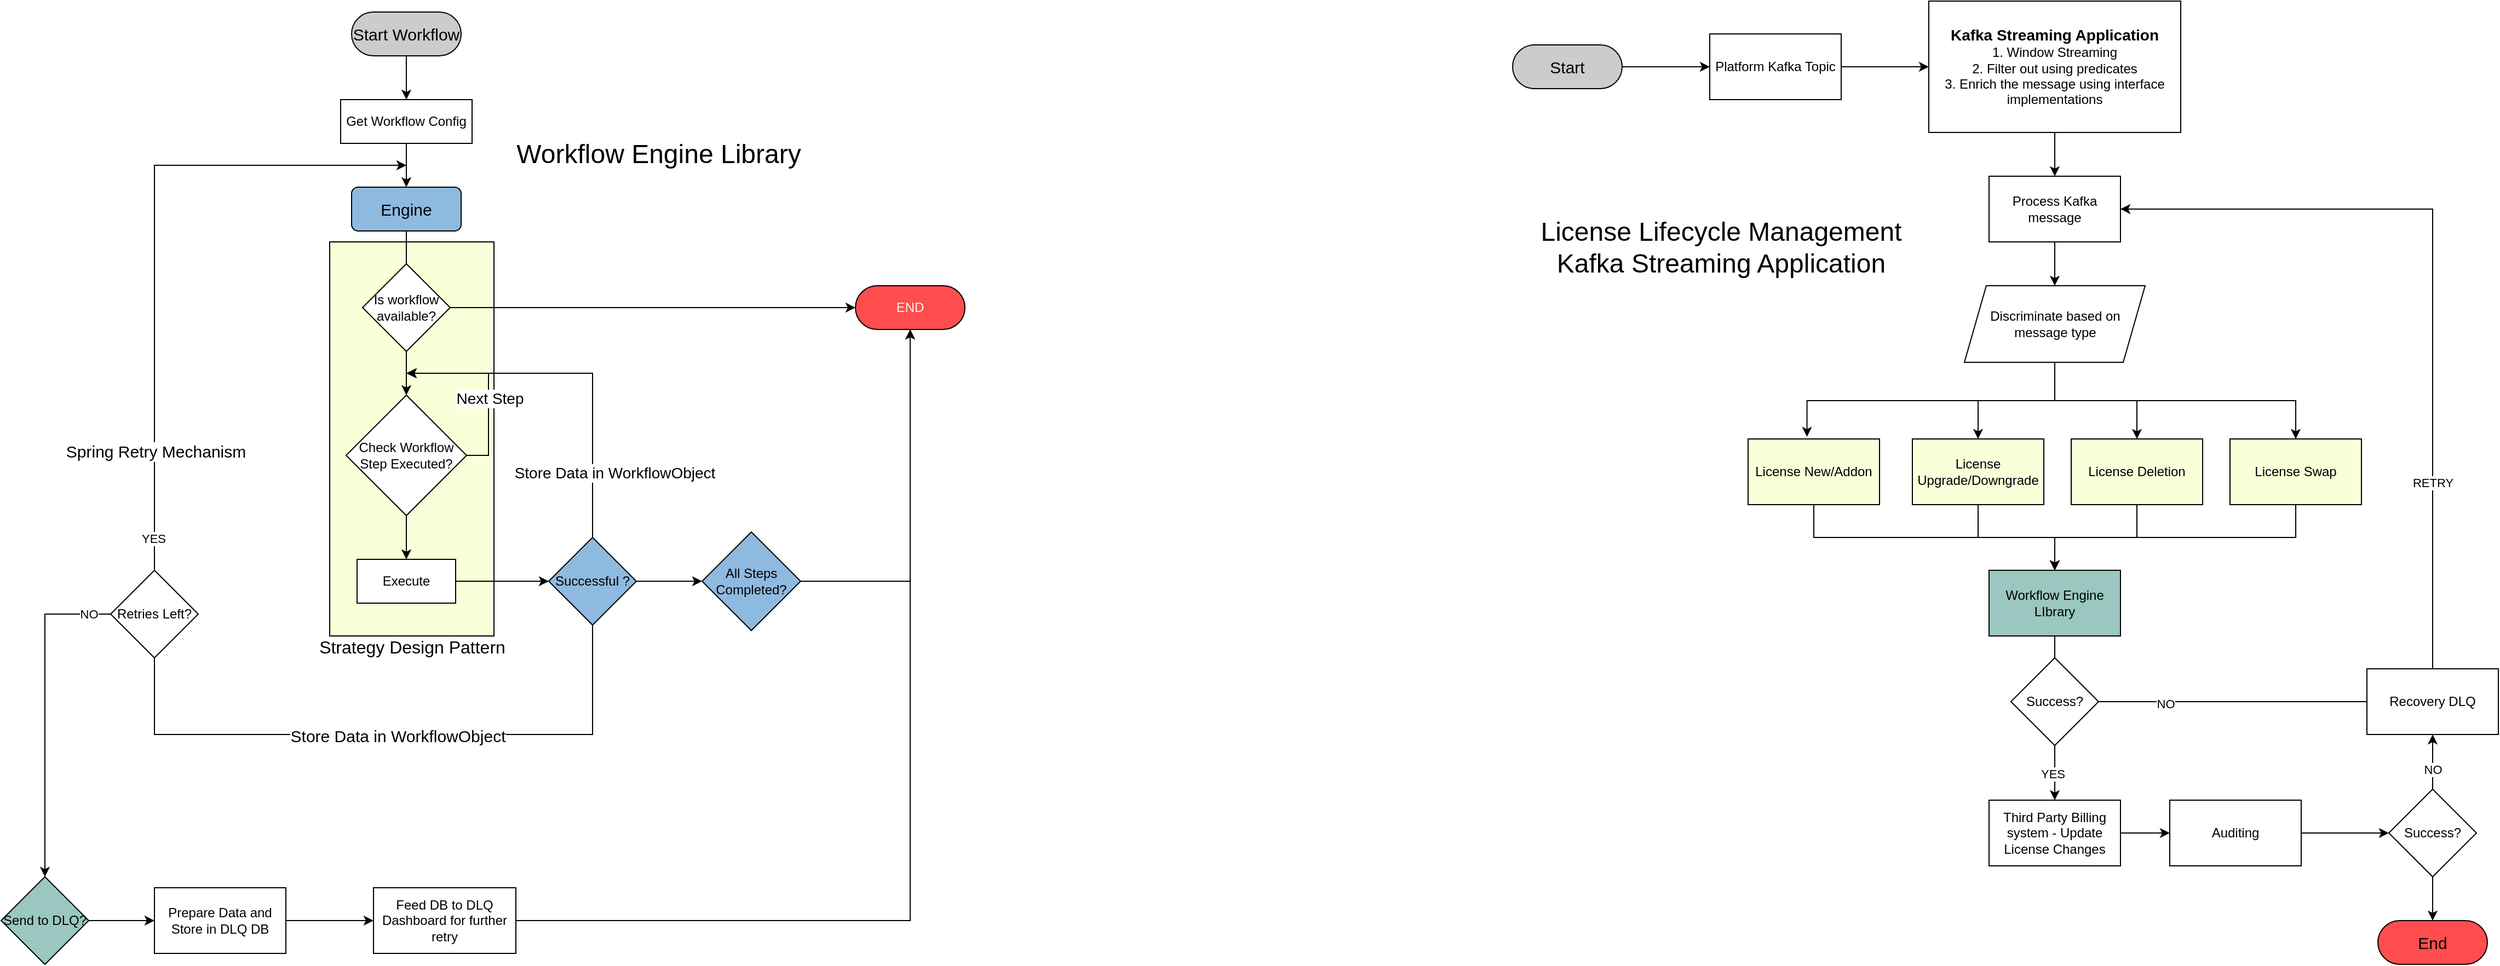<mxfile version="24.4.0" type="github">
  <diagram name="Page-1" id="J73xEGvbeloBa2jMlH-o">
    <mxGraphModel dx="2286" dy="1191" grid="1" gridSize="10" guides="1" tooltips="1" connect="1" arrows="1" fold="1" page="1" pageScale="1" pageWidth="850" pageHeight="1100" math="0" shadow="0">
      <root>
        <mxCell id="0" />
        <mxCell id="1" parent="0" />
        <mxCell id="0GhkC7T9ID0tLAnY2a1P-24" value="" style="rounded=0;whiteSpace=wrap;html=1;fillColor=#FBFFD9;" parent="1" vertex="1">
          <mxGeometry x="300" y="300" width="150" height="360" as="geometry" />
        </mxCell>
        <mxCell id="qgxbI171Fb-kcJdR1tKk-2" style="edgeStyle=orthogonalEdgeStyle;rounded=0;orthogonalLoop=1;jettySize=auto;html=1;" parent="1" source="qgxbI171Fb-kcJdR1tKk-1" edge="1">
          <mxGeometry relative="1" as="geometry">
            <mxPoint x="370" y="350" as="targetPoint" />
          </mxGeometry>
        </mxCell>
        <mxCell id="qgxbI171Fb-kcJdR1tKk-1" value="Engine" style="rounded=1;whiteSpace=wrap;html=1;fillColor=#8FBAE0;fontSize=15;" parent="1" vertex="1">
          <mxGeometry x="320" y="250" width="100" height="40" as="geometry" />
        </mxCell>
        <mxCell id="0GhkC7T9ID0tLAnY2a1P-1" style="edgeStyle=orthogonalEdgeStyle;rounded=0;orthogonalLoop=1;jettySize=auto;html=1;exitX=0.5;exitY=1;exitDx=0;exitDy=0;" parent="1" source="qgxbI171Fb-kcJdR1tKk-3" edge="1">
          <mxGeometry relative="1" as="geometry">
            <mxPoint x="370" y="440" as="targetPoint" />
          </mxGeometry>
        </mxCell>
        <mxCell id="0GhkC7T9ID0tLAnY2a1P-16" style="edgeStyle=orthogonalEdgeStyle;rounded=0;orthogonalLoop=1;jettySize=auto;html=1;exitX=1;exitY=0.5;exitDx=0;exitDy=0;entryX=0;entryY=0.5;entryDx=0;entryDy=0;" parent="1" source="qgxbI171Fb-kcJdR1tKk-3" target="qgxbI171Fb-kcJdR1tKk-9" edge="1">
          <mxGeometry relative="1" as="geometry" />
        </mxCell>
        <mxCell id="qgxbI171Fb-kcJdR1tKk-3" value="Is workflow available?" style="rhombus;whiteSpace=wrap;html=1;" parent="1" vertex="1">
          <mxGeometry x="330" y="320" width="80" height="80" as="geometry" />
        </mxCell>
        <mxCell id="qgxbI171Fb-kcJdR1tKk-5" style="edgeStyle=orthogonalEdgeStyle;rounded=0;orthogonalLoop=1;jettySize=auto;html=1;exitX=0.5;exitY=1;exitDx=0;exitDy=0;entryX=0.5;entryY=0;entryDx=0;entryDy=0;" parent="1" source="qgxbI171Fb-kcJdR1tKk-6" target="qgxbI171Fb-kcJdR1tKk-1" edge="1">
          <mxGeometry relative="1" as="geometry" />
        </mxCell>
        <mxCell id="qgxbI171Fb-kcJdR1tKk-4" value="Start Workflow" style="rounded=1;whiteSpace=wrap;html=1;arcSize=50;fillColor=#CCCCCC;fontSize=15;" parent="1" vertex="1">
          <mxGeometry x="320" y="90" width="100" height="40" as="geometry" />
        </mxCell>
        <mxCell id="qgxbI171Fb-kcJdR1tKk-7" value="" style="edgeStyle=orthogonalEdgeStyle;rounded=0;orthogonalLoop=1;jettySize=auto;html=1;exitX=0.5;exitY=1;exitDx=0;exitDy=0;entryX=0.5;entryY=0;entryDx=0;entryDy=0;" parent="1" source="qgxbI171Fb-kcJdR1tKk-4" target="qgxbI171Fb-kcJdR1tKk-6" edge="1">
          <mxGeometry relative="1" as="geometry">
            <mxPoint x="370" y="130" as="sourcePoint" />
            <mxPoint x="370" y="270" as="targetPoint" />
          </mxGeometry>
        </mxCell>
        <mxCell id="qgxbI171Fb-kcJdR1tKk-6" value="Get Workflow Config" style="rounded=0;whiteSpace=wrap;html=1;" parent="1" vertex="1">
          <mxGeometry x="310" y="170" width="120" height="40" as="geometry" />
        </mxCell>
        <mxCell id="qgxbI171Fb-kcJdR1tKk-9" value="END" style="rounded=1;whiteSpace=wrap;html=1;arcSize=50;fillColor=#FF4D4D;fontColor=#f3f1f1;" parent="1" vertex="1">
          <mxGeometry x="780" y="340" width="100" height="40" as="geometry" />
        </mxCell>
        <mxCell id="0GhkC7T9ID0tLAnY2a1P-7" value="" style="edgeStyle=orthogonalEdgeStyle;rounded=0;orthogonalLoop=1;jettySize=auto;html=1;" parent="1" source="0GhkC7T9ID0tLAnY2a1P-3" target="0GhkC7T9ID0tLAnY2a1P-6" edge="1">
          <mxGeometry relative="1" as="geometry" />
        </mxCell>
        <mxCell id="0GhkC7T9ID0tLAnY2a1P-8" style="edgeStyle=orthogonalEdgeStyle;rounded=0;orthogonalLoop=1;jettySize=auto;html=1;exitX=1;exitY=0.5;exitDx=0;exitDy=0;" parent="1" source="0GhkC7T9ID0tLAnY2a1P-3" edge="1">
          <mxGeometry relative="1" as="geometry">
            <mxPoint x="370" y="420" as="targetPoint" />
          </mxGeometry>
        </mxCell>
        <mxCell id="0GhkC7T9ID0tLAnY2a1P-9" value="Next Step" style="edgeLabel;html=1;align=center;verticalAlign=middle;resizable=0;points=[];fontSize=14;" parent="0GhkC7T9ID0tLAnY2a1P-8" vertex="1" connectable="0">
          <mxGeometry x="-0.148" y="-1" relative="1" as="geometry">
            <mxPoint as="offset" />
          </mxGeometry>
        </mxCell>
        <mxCell id="0GhkC7T9ID0tLAnY2a1P-3" value="Check Workflow Step Executed?" style="rhombus;whiteSpace=wrap;html=1;" parent="1" vertex="1">
          <mxGeometry x="315" y="440" width="110" height="110" as="geometry" />
        </mxCell>
        <mxCell id="0GhkC7T9ID0tLAnY2a1P-12" value="" style="edgeStyle=orthogonalEdgeStyle;rounded=0;orthogonalLoop=1;jettySize=auto;html=1;" parent="1" source="0GhkC7T9ID0tLAnY2a1P-6" target="0GhkC7T9ID0tLAnY2a1P-11" edge="1">
          <mxGeometry relative="1" as="geometry" />
        </mxCell>
        <mxCell id="0GhkC7T9ID0tLAnY2a1P-6" value="Execute" style="whiteSpace=wrap;html=1;" parent="1" vertex="1">
          <mxGeometry x="325" y="590" width="90" height="40" as="geometry" />
        </mxCell>
        <mxCell id="0GhkC7T9ID0tLAnY2a1P-13" style="edgeStyle=orthogonalEdgeStyle;rounded=0;orthogonalLoop=1;jettySize=auto;html=1;exitX=0.5;exitY=0;exitDx=0;exitDy=0;" parent="1" source="0GhkC7T9ID0tLAnY2a1P-11" edge="1">
          <mxGeometry relative="1" as="geometry">
            <mxPoint x="370" y="420" as="targetPoint" />
            <Array as="points">
              <mxPoint x="540" y="420" />
              <mxPoint x="501" y="420" />
            </Array>
          </mxGeometry>
        </mxCell>
        <mxCell id="0GhkC7T9ID0tLAnY2a1P-20" value="Store Data in WorkflowObject" style="edgeLabel;html=1;align=center;verticalAlign=middle;resizable=0;points=[];fontSize=14;" parent="0GhkC7T9ID0tLAnY2a1P-13" vertex="1" connectable="0">
          <mxGeometry x="-0.466" y="-2" relative="1" as="geometry">
            <mxPoint x="18" y="26" as="offset" />
          </mxGeometry>
        </mxCell>
        <mxCell id="0GhkC7T9ID0tLAnY2a1P-15" value="" style="edgeStyle=orthogonalEdgeStyle;rounded=0;orthogonalLoop=1;jettySize=auto;html=1;" parent="1" source="0GhkC7T9ID0tLAnY2a1P-11" target="0GhkC7T9ID0tLAnY2a1P-14" edge="1">
          <mxGeometry relative="1" as="geometry" />
        </mxCell>
        <mxCell id="0GhkC7T9ID0tLAnY2a1P-18" style="edgeStyle=orthogonalEdgeStyle;rounded=0;orthogonalLoop=1;jettySize=auto;html=1;exitX=0.5;exitY=1;exitDx=0;exitDy=0;" parent="1" source="0GhkC7T9ID0tLAnY2a1P-11" edge="1">
          <mxGeometry relative="1" as="geometry">
            <mxPoint x="370" y="230" as="targetPoint" />
            <Array as="points">
              <mxPoint x="540" y="750" />
              <mxPoint x="140" y="750" />
              <mxPoint x="140" y="230" />
            </Array>
          </mxGeometry>
        </mxCell>
        <mxCell id="0GhkC7T9ID0tLAnY2a1P-19" value="Spring Retry Mechanism" style="edgeLabel;html=1;align=center;verticalAlign=middle;resizable=0;points=[];fontSize=15;" parent="0GhkC7T9ID0tLAnY2a1P-18" vertex="1" connectable="0">
          <mxGeometry x="0.215" y="-1" relative="1" as="geometry">
            <mxPoint as="offset" />
          </mxGeometry>
        </mxCell>
        <mxCell id="0GhkC7T9ID0tLAnY2a1P-31" value="YES" style="edgeLabel;html=1;align=center;verticalAlign=middle;resizable=0;points=[];" parent="0GhkC7T9ID0tLAnY2a1P-18" vertex="1" connectable="0">
          <mxGeometry x="0.086" y="1" relative="1" as="geometry">
            <mxPoint as="offset" />
          </mxGeometry>
        </mxCell>
        <mxCell id="0GhkC7T9ID0tLAnY2a1P-11" value="Successful ?" style="rhombus;whiteSpace=wrap;html=1;fillColor=#8FBAE0;" parent="1" vertex="1">
          <mxGeometry x="500" y="570" width="80" height="80" as="geometry" />
        </mxCell>
        <mxCell id="0GhkC7T9ID0tLAnY2a1P-22" style="edgeStyle=orthogonalEdgeStyle;rounded=0;orthogonalLoop=1;jettySize=auto;html=1;exitX=1;exitY=0.5;exitDx=0;exitDy=0;entryX=0.5;entryY=1;entryDx=0;entryDy=0;" parent="1" source="0GhkC7T9ID0tLAnY2a1P-14" target="qgxbI171Fb-kcJdR1tKk-9" edge="1">
          <mxGeometry relative="1" as="geometry" />
        </mxCell>
        <mxCell id="0GhkC7T9ID0tLAnY2a1P-14" value="All Steps Completed?" style="rhombus;whiteSpace=wrap;html=1;fillColor=#8FBAE0;" parent="1" vertex="1">
          <mxGeometry x="640" y="565" width="90" height="90" as="geometry" />
        </mxCell>
        <mxCell id="0GhkC7T9ID0tLAnY2a1P-21" value="Store Data in WorkflowObject" style="edgeLabel;html=1;align=center;verticalAlign=middle;resizable=0;points=[];fontSize=15;" parent="1" vertex="1" connectable="0">
          <mxGeometry x="350.004" y="749.998" as="geometry">
            <mxPoint x="12" y="1" as="offset" />
          </mxGeometry>
        </mxCell>
        <mxCell id="0GhkC7T9ID0tLAnY2a1P-26" value="Strategy Design Pattern" style="text;html=1;align=center;verticalAlign=middle;resizable=0;points=[];autosize=1;strokeColor=none;fillColor=none;fontSize=16;" parent="1" vertex="1">
          <mxGeometry x="280" y="655" width="190" height="30" as="geometry" />
        </mxCell>
        <mxCell id="0GhkC7T9ID0tLAnY2a1P-34" value="" style="edgeStyle=orthogonalEdgeStyle;rounded=0;orthogonalLoop=1;jettySize=auto;html=1;" parent="1" source="0GhkC7T9ID0tLAnY2a1P-30" target="0GhkC7T9ID0tLAnY2a1P-33" edge="1">
          <mxGeometry relative="1" as="geometry" />
        </mxCell>
        <mxCell id="0GhkC7T9ID0tLAnY2a1P-36" value="NO" style="edgeLabel;html=1;align=center;verticalAlign=middle;resizable=0;points=[];" parent="0GhkC7T9ID0tLAnY2a1P-34" vertex="1" connectable="0">
          <mxGeometry x="-0.685" y="3" relative="1" as="geometry">
            <mxPoint x="27" y="-3" as="offset" />
          </mxGeometry>
        </mxCell>
        <mxCell id="0GhkC7T9ID0tLAnY2a1P-30" value="Retries Left?" style="rhombus;whiteSpace=wrap;html=1;" parent="1" vertex="1">
          <mxGeometry x="100" y="600" width="80" height="80" as="geometry" />
        </mxCell>
        <mxCell id="0GhkC7T9ID0tLAnY2a1P-38" value="" style="edgeStyle=orthogonalEdgeStyle;rounded=0;orthogonalLoop=1;jettySize=auto;html=1;" parent="1" source="0GhkC7T9ID0tLAnY2a1P-33" target="0GhkC7T9ID0tLAnY2a1P-37" edge="1">
          <mxGeometry relative="1" as="geometry" />
        </mxCell>
        <mxCell id="0GhkC7T9ID0tLAnY2a1P-33" value="Send to DLQ?" style="rhombus;whiteSpace=wrap;html=1;fillColor=#9AC7BF;" parent="1" vertex="1">
          <mxGeometry y="880" width="80" height="80" as="geometry" />
        </mxCell>
        <mxCell id="0GhkC7T9ID0tLAnY2a1P-40" value="" style="edgeStyle=orthogonalEdgeStyle;rounded=0;orthogonalLoop=1;jettySize=auto;html=1;" parent="1" source="0GhkC7T9ID0tLAnY2a1P-37" target="0GhkC7T9ID0tLAnY2a1P-39" edge="1">
          <mxGeometry relative="1" as="geometry" />
        </mxCell>
        <mxCell id="0GhkC7T9ID0tLAnY2a1P-37" value="Prepare Data and Store in DLQ DB" style="whiteSpace=wrap;html=1;" parent="1" vertex="1">
          <mxGeometry x="140" y="890" width="120" height="60" as="geometry" />
        </mxCell>
        <mxCell id="0GhkC7T9ID0tLAnY2a1P-41" style="edgeStyle=orthogonalEdgeStyle;rounded=0;orthogonalLoop=1;jettySize=auto;html=1;exitX=1;exitY=0.5;exitDx=0;exitDy=0;entryX=0.5;entryY=1;entryDx=0;entryDy=0;" parent="1" source="0GhkC7T9ID0tLAnY2a1P-39" target="qgxbI171Fb-kcJdR1tKk-9" edge="1">
          <mxGeometry relative="1" as="geometry" />
        </mxCell>
        <mxCell id="0GhkC7T9ID0tLAnY2a1P-39" value="Feed DB to DLQ Dashboard for further retry" style="whiteSpace=wrap;html=1;" parent="1" vertex="1">
          <mxGeometry x="340" y="890" width="130" height="60" as="geometry" />
        </mxCell>
        <mxCell id="SzXvujYz9sRse_-V-6nx-1" value="&lt;font style=&quot;font-size: 24px;&quot;&gt;Workflow Engine Library&lt;/font&gt;" style="text;html=1;align=center;verticalAlign=middle;resizable=0;points=[];autosize=1;strokeColor=none;fillColor=none;" vertex="1" parent="1">
          <mxGeometry x="460" y="200" width="280" height="40" as="geometry" />
        </mxCell>
        <mxCell id="SzXvujYz9sRse_-V-6nx-6" style="edgeStyle=orthogonalEdgeStyle;rounded=0;orthogonalLoop=1;jettySize=auto;html=1;exitX=1;exitY=0.5;exitDx=0;exitDy=0;" edge="1" parent="1" source="SzXvujYz9sRse_-V-6nx-2" target="SzXvujYz9sRse_-V-6nx-5">
          <mxGeometry relative="1" as="geometry" />
        </mxCell>
        <mxCell id="SzXvujYz9sRse_-V-6nx-2" value="Start" style="rounded=1;whiteSpace=wrap;html=1;arcSize=50;fillColor=#CCCCCC;fontSize=15;" vertex="1" parent="1">
          <mxGeometry x="1380" y="120" width="100" height="40" as="geometry" />
        </mxCell>
        <mxCell id="SzXvujYz9sRse_-V-6nx-8" value="" style="edgeStyle=orthogonalEdgeStyle;rounded=0;orthogonalLoop=1;jettySize=auto;html=1;" edge="1" parent="1" source="SzXvujYz9sRse_-V-6nx-5" target="SzXvujYz9sRse_-V-6nx-7">
          <mxGeometry relative="1" as="geometry" />
        </mxCell>
        <mxCell id="SzXvujYz9sRse_-V-6nx-5" value="Platform Kafka Topic" style="rounded=0;whiteSpace=wrap;html=1;" vertex="1" parent="1">
          <mxGeometry x="1560" y="110" width="120" height="60" as="geometry" />
        </mxCell>
        <mxCell id="SzXvujYz9sRse_-V-6nx-10" value="" style="edgeStyle=orthogonalEdgeStyle;rounded=0;orthogonalLoop=1;jettySize=auto;html=1;" edge="1" parent="1" source="SzXvujYz9sRse_-V-6nx-7" target="SzXvujYz9sRse_-V-6nx-9">
          <mxGeometry relative="1" as="geometry" />
        </mxCell>
        <mxCell id="SzXvujYz9sRse_-V-6nx-7" value="&lt;b&gt;&lt;font style=&quot;font-size: 14px;&quot;&gt;Kafka Streaming Application&lt;/font&gt;&lt;/b&gt;&lt;div&gt;1. Window Streaming&lt;/div&gt;&lt;div&gt;2. Filter out using predicates&lt;/div&gt;&lt;div&gt;3. Enrich the message using interface implementations&lt;/div&gt;" style="whiteSpace=wrap;html=1;rounded=0;" vertex="1" parent="1">
          <mxGeometry x="1760" y="80" width="230" height="120" as="geometry" />
        </mxCell>
        <mxCell id="SzXvujYz9sRse_-V-6nx-12" value="" style="edgeStyle=orthogonalEdgeStyle;rounded=0;orthogonalLoop=1;jettySize=auto;html=1;" edge="1" parent="1" source="SzXvujYz9sRse_-V-6nx-9" target="SzXvujYz9sRse_-V-6nx-11">
          <mxGeometry relative="1" as="geometry" />
        </mxCell>
        <mxCell id="SzXvujYz9sRse_-V-6nx-9" value="Process Kafka message" style="whiteSpace=wrap;html=1;rounded=0;" vertex="1" parent="1">
          <mxGeometry x="1815" y="240" width="120" height="60" as="geometry" />
        </mxCell>
        <mxCell id="SzXvujYz9sRse_-V-6nx-13" style="edgeStyle=orthogonalEdgeStyle;rounded=0;orthogonalLoop=1;jettySize=auto;html=1;exitX=0.5;exitY=1;exitDx=0;exitDy=0;entryX=0.448;entryY=-0.033;entryDx=0;entryDy=0;entryPerimeter=0;" edge="1" parent="1" source="SzXvujYz9sRse_-V-6nx-11" target="SzXvujYz9sRse_-V-6nx-14">
          <mxGeometry relative="1" as="geometry">
            <mxPoint x="1580" y="480" as="targetPoint" />
          </mxGeometry>
        </mxCell>
        <mxCell id="SzXvujYz9sRse_-V-6nx-18" style="edgeStyle=orthogonalEdgeStyle;rounded=0;orthogonalLoop=1;jettySize=auto;html=1;exitX=0.5;exitY=1;exitDx=0;exitDy=0;entryX=0.5;entryY=0;entryDx=0;entryDy=0;" edge="1" parent="1" source="SzXvujYz9sRse_-V-6nx-11" target="SzXvujYz9sRse_-V-6nx-15">
          <mxGeometry relative="1" as="geometry" />
        </mxCell>
        <mxCell id="SzXvujYz9sRse_-V-6nx-19" style="edgeStyle=orthogonalEdgeStyle;rounded=0;orthogonalLoop=1;jettySize=auto;html=1;exitX=0.5;exitY=1;exitDx=0;exitDy=0;entryX=0.5;entryY=0;entryDx=0;entryDy=0;" edge="1" parent="1" source="SzXvujYz9sRse_-V-6nx-11" target="SzXvujYz9sRse_-V-6nx-16">
          <mxGeometry relative="1" as="geometry" />
        </mxCell>
        <mxCell id="SzXvujYz9sRse_-V-6nx-20" style="edgeStyle=orthogonalEdgeStyle;rounded=0;orthogonalLoop=1;jettySize=auto;html=1;exitX=0.5;exitY=1;exitDx=0;exitDy=0;entryX=0.5;entryY=0;entryDx=0;entryDy=0;" edge="1" parent="1" source="SzXvujYz9sRse_-V-6nx-11" target="SzXvujYz9sRse_-V-6nx-17">
          <mxGeometry relative="1" as="geometry" />
        </mxCell>
        <mxCell id="SzXvujYz9sRse_-V-6nx-11" value="Discriminate based on message type" style="shape=parallelogram;perimeter=parallelogramPerimeter;whiteSpace=wrap;html=1;fixedSize=1;rounded=0;" vertex="1" parent="1">
          <mxGeometry x="1792.5" y="340" width="165" height="70" as="geometry" />
        </mxCell>
        <mxCell id="SzXvujYz9sRse_-V-6nx-22" style="edgeStyle=orthogonalEdgeStyle;rounded=0;orthogonalLoop=1;jettySize=auto;html=1;exitX=0.5;exitY=1;exitDx=0;exitDy=0;" edge="1" parent="1" source="SzXvujYz9sRse_-V-6nx-14" target="SzXvujYz9sRse_-V-6nx-21">
          <mxGeometry relative="1" as="geometry" />
        </mxCell>
        <mxCell id="SzXvujYz9sRse_-V-6nx-14" value="License New/Addon" style="whiteSpace=wrap;html=1;rounded=0;fillColor=#FBFFD9;" vertex="1" parent="1">
          <mxGeometry x="1595" y="480" width="120" height="60" as="geometry" />
        </mxCell>
        <mxCell id="SzXvujYz9sRse_-V-6nx-23" style="edgeStyle=orthogonalEdgeStyle;rounded=0;orthogonalLoop=1;jettySize=auto;html=1;exitX=0.5;exitY=1;exitDx=0;exitDy=0;entryX=0.5;entryY=0;entryDx=0;entryDy=0;" edge="1" parent="1" source="SzXvujYz9sRse_-V-6nx-15" target="SzXvujYz9sRse_-V-6nx-21">
          <mxGeometry relative="1" as="geometry" />
        </mxCell>
        <mxCell id="SzXvujYz9sRse_-V-6nx-15" value="License Upgrade/Downgrade" style="whiteSpace=wrap;html=1;rounded=0;fillColor=#FBFFD9;" vertex="1" parent="1">
          <mxGeometry x="1745" y="480" width="120" height="60" as="geometry" />
        </mxCell>
        <mxCell id="SzXvujYz9sRse_-V-6nx-24" style="edgeStyle=orthogonalEdgeStyle;rounded=0;orthogonalLoop=1;jettySize=auto;html=1;exitX=0.5;exitY=1;exitDx=0;exitDy=0;entryX=0.5;entryY=0;entryDx=0;entryDy=0;" edge="1" parent="1" source="SzXvujYz9sRse_-V-6nx-16" target="SzXvujYz9sRse_-V-6nx-21">
          <mxGeometry relative="1" as="geometry" />
        </mxCell>
        <mxCell id="SzXvujYz9sRse_-V-6nx-16" value="License Deletion" style="whiteSpace=wrap;html=1;rounded=0;fillColor=#FBFFD9;" vertex="1" parent="1">
          <mxGeometry x="1890" y="480" width="120" height="60" as="geometry" />
        </mxCell>
        <mxCell id="SzXvujYz9sRse_-V-6nx-25" style="edgeStyle=orthogonalEdgeStyle;rounded=0;orthogonalLoop=1;jettySize=auto;html=1;exitX=0.5;exitY=1;exitDx=0;exitDy=0;entryX=0.5;entryY=0;entryDx=0;entryDy=0;" edge="1" parent="1" source="SzXvujYz9sRse_-V-6nx-17" target="SzXvujYz9sRse_-V-6nx-21">
          <mxGeometry relative="1" as="geometry" />
        </mxCell>
        <mxCell id="SzXvujYz9sRse_-V-6nx-17" value="License Swap" style="whiteSpace=wrap;html=1;rounded=0;fillColor=#FBFFD9;" vertex="1" parent="1">
          <mxGeometry x="2035" y="480" width="120" height="60" as="geometry" />
        </mxCell>
        <mxCell id="SzXvujYz9sRse_-V-6nx-28" value="" style="edgeStyle=orthogonalEdgeStyle;rounded=0;orthogonalLoop=1;jettySize=auto;html=1;" edge="1" parent="1" source="SzXvujYz9sRse_-V-6nx-21" target="SzXvujYz9sRse_-V-6nx-27">
          <mxGeometry relative="1" as="geometry" />
        </mxCell>
        <mxCell id="SzXvujYz9sRse_-V-6nx-30" value="YES" style="edgeLabel;html=1;align=center;verticalAlign=middle;resizable=0;points=[];" vertex="1" connectable="0" parent="SzXvujYz9sRse_-V-6nx-28">
          <mxGeometry x="0.671" y="-2" relative="1" as="geometry">
            <mxPoint as="offset" />
          </mxGeometry>
        </mxCell>
        <mxCell id="SzXvujYz9sRse_-V-6nx-21" value="Workflow Engine LIbrary" style="whiteSpace=wrap;html=1;rounded=0;fillColor=#9AC7BF;" vertex="1" parent="1">
          <mxGeometry x="1815" y="600" width="120" height="60" as="geometry" />
        </mxCell>
        <mxCell id="SzXvujYz9sRse_-V-6nx-37" value="" style="edgeStyle=orthogonalEdgeStyle;rounded=0;orthogonalLoop=1;jettySize=auto;html=1;" edge="1" parent="1" source="SzXvujYz9sRse_-V-6nx-27" target="SzXvujYz9sRse_-V-6nx-36">
          <mxGeometry relative="1" as="geometry" />
        </mxCell>
        <mxCell id="SzXvujYz9sRse_-V-6nx-27" value="Third Party Billing system - Update License Changes" style="whiteSpace=wrap;html=1;rounded=0;" vertex="1" parent="1">
          <mxGeometry x="1815" y="810" width="120" height="60" as="geometry" />
        </mxCell>
        <mxCell id="SzXvujYz9sRse_-V-6nx-31" style="edgeStyle=orthogonalEdgeStyle;rounded=0;orthogonalLoop=1;jettySize=auto;html=1;exitX=1;exitY=0.5;exitDx=0;exitDy=0;entryX=1;entryY=0.5;entryDx=0;entryDy=0;" edge="1" parent="1" source="SzXvujYz9sRse_-V-6nx-29" target="SzXvujYz9sRse_-V-6nx-9">
          <mxGeometry relative="1" as="geometry">
            <Array as="points">
              <mxPoint x="2220" y="720" />
              <mxPoint x="2220" y="270" />
            </Array>
          </mxGeometry>
        </mxCell>
        <mxCell id="SzXvujYz9sRse_-V-6nx-32" value="NO" style="edgeLabel;html=1;align=center;verticalAlign=middle;resizable=0;points=[];" vertex="1" connectable="0" parent="SzXvujYz9sRse_-V-6nx-31">
          <mxGeometry x="-0.881" y="-2" relative="1" as="geometry">
            <mxPoint x="-1" as="offset" />
          </mxGeometry>
        </mxCell>
        <mxCell id="SzXvujYz9sRse_-V-6nx-33" value="RETRY" style="edgeLabel;html=1;align=center;verticalAlign=middle;resizable=0;points=[];" vertex="1" connectable="0" parent="SzXvujYz9sRse_-V-6nx-31">
          <mxGeometry x="-0.691" y="1" relative="1" as="geometry">
            <mxPoint x="144" y="-199" as="offset" />
          </mxGeometry>
        </mxCell>
        <mxCell id="SzXvujYz9sRse_-V-6nx-29" value="Success?" style="rhombus;whiteSpace=wrap;html=1;" vertex="1" parent="1">
          <mxGeometry x="1835" y="680" width="80" height="80" as="geometry" />
        </mxCell>
        <mxCell id="SzXvujYz9sRse_-V-6nx-34" value="Recovery DLQ" style="rounded=0;whiteSpace=wrap;html=1;" vertex="1" parent="1">
          <mxGeometry x="2160" y="690" width="120" height="60" as="geometry" />
        </mxCell>
        <mxCell id="SzXvujYz9sRse_-V-6nx-39" style="edgeStyle=orthogonalEdgeStyle;rounded=0;orthogonalLoop=1;jettySize=auto;html=1;exitX=1;exitY=0.5;exitDx=0;exitDy=0;entryX=0;entryY=0.5;entryDx=0;entryDy=0;" edge="1" parent="1" source="SzXvujYz9sRse_-V-6nx-36" target="SzXvujYz9sRse_-V-6nx-38">
          <mxGeometry relative="1" as="geometry" />
        </mxCell>
        <mxCell id="SzXvujYz9sRse_-V-6nx-36" value="Auditing" style="whiteSpace=wrap;html=1;rounded=0;" vertex="1" parent="1">
          <mxGeometry x="1980" y="810" width="120" height="60" as="geometry" />
        </mxCell>
        <mxCell id="SzXvujYz9sRse_-V-6nx-40" style="edgeStyle=orthogonalEdgeStyle;rounded=0;orthogonalLoop=1;jettySize=auto;html=1;exitX=0.5;exitY=0;exitDx=0;exitDy=0;entryX=0.5;entryY=1;entryDx=0;entryDy=0;" edge="1" parent="1" source="SzXvujYz9sRse_-V-6nx-38" target="SzXvujYz9sRse_-V-6nx-34">
          <mxGeometry relative="1" as="geometry" />
        </mxCell>
        <mxCell id="SzXvujYz9sRse_-V-6nx-41" value="NO" style="edgeLabel;html=1;align=center;verticalAlign=middle;resizable=0;points=[];" vertex="1" connectable="0" parent="SzXvujYz9sRse_-V-6nx-40">
          <mxGeometry x="-0.282" y="5" relative="1" as="geometry">
            <mxPoint x="5" as="offset" />
          </mxGeometry>
        </mxCell>
        <mxCell id="SzXvujYz9sRse_-V-6nx-43" value="" style="edgeStyle=orthogonalEdgeStyle;rounded=0;orthogonalLoop=1;jettySize=auto;html=1;entryX=0.5;entryY=0;entryDx=0;entryDy=0;" edge="1" parent="1" source="SzXvujYz9sRse_-V-6nx-38" target="SzXvujYz9sRse_-V-6nx-44">
          <mxGeometry relative="1" as="geometry">
            <mxPoint x="2220" y="910" as="targetPoint" />
          </mxGeometry>
        </mxCell>
        <mxCell id="SzXvujYz9sRse_-V-6nx-38" value="Success?" style="rhombus;whiteSpace=wrap;html=1;" vertex="1" parent="1">
          <mxGeometry x="2180" y="800" width="80" height="80" as="geometry" />
        </mxCell>
        <mxCell id="SzXvujYz9sRse_-V-6nx-44" value="End" style="rounded=1;whiteSpace=wrap;html=1;arcSize=50;fillColor=#FF4D4D;fontSize=15;" vertex="1" parent="1">
          <mxGeometry x="2170" y="920" width="100" height="40" as="geometry" />
        </mxCell>
        <mxCell id="SzXvujYz9sRse_-V-6nx-45" value="&lt;font style=&quot;font-size: 24px;&quot;&gt;License Lifecycle Management&lt;/font&gt;&lt;div&gt;&lt;font style=&quot;font-size: 24px;&quot;&gt;Kafka Streaming Application&lt;/font&gt;&lt;/div&gt;" style="text;html=1;align=center;verticalAlign=middle;resizable=0;points=[];autosize=1;strokeColor=none;fillColor=none;" vertex="1" parent="1">
          <mxGeometry x="1395" y="270" width="350" height="70" as="geometry" />
        </mxCell>
      </root>
    </mxGraphModel>
  </diagram>
</mxfile>
